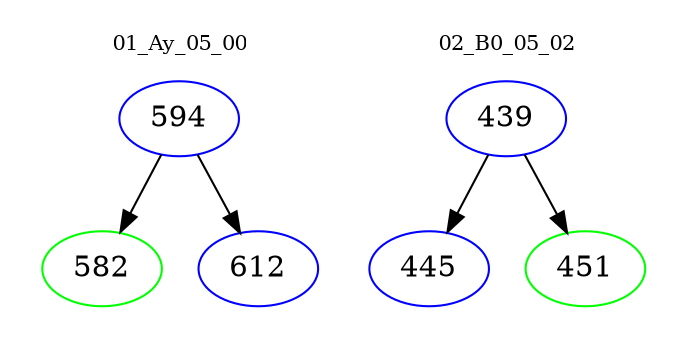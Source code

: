 digraph{
subgraph cluster_0 {
color = white
label = "01_Ay_05_00";
fontsize=10;
T0_594 [label="594", color="blue"]
T0_594 -> T0_582 [color="black"]
T0_582 [label="582", color="green"]
T0_594 -> T0_612 [color="black"]
T0_612 [label="612", color="blue"]
}
subgraph cluster_1 {
color = white
label = "02_B0_05_02";
fontsize=10;
T1_439 [label="439", color="blue"]
T1_439 -> T1_445 [color="black"]
T1_445 [label="445", color="blue"]
T1_439 -> T1_451 [color="black"]
T1_451 [label="451", color="green"]
}
}
